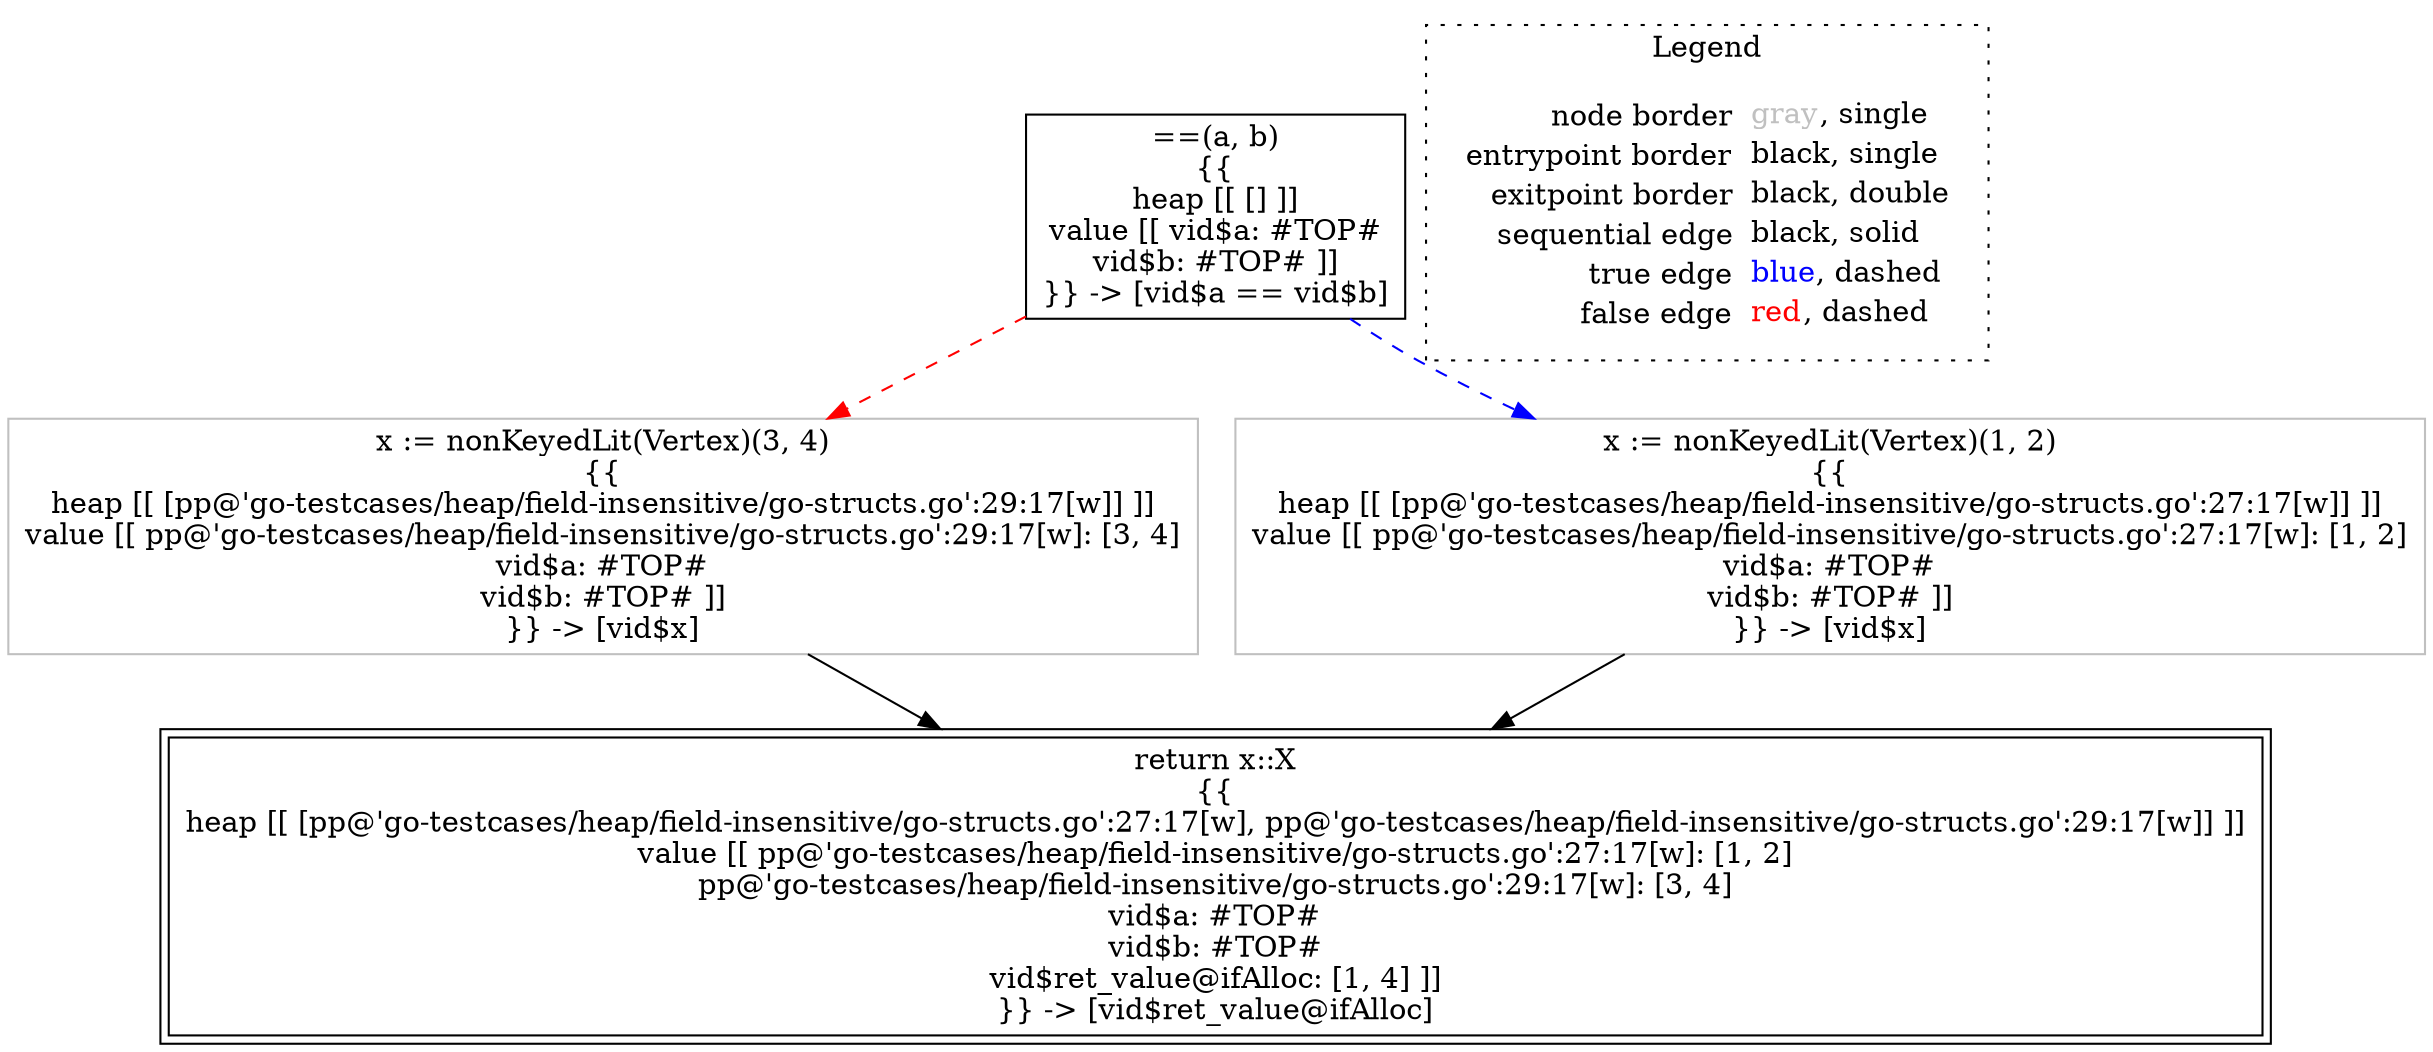 digraph {
	"node0" [shape="rect",color="black",label=<==(a, b)<BR/>{{<BR/>heap [[ [] ]]<BR/>value [[ vid$a: #TOP#<BR/>vid$b: #TOP# ]]<BR/>}} -&gt; [vid$a == vid$b]>];
	"node1" [shape="rect",color="gray",label=<x := nonKeyedLit(Vertex)(3, 4)<BR/>{{<BR/>heap [[ [pp@'go-testcases/heap/field-insensitive/go-structs.go':29:17[w]] ]]<BR/>value [[ pp@'go-testcases/heap/field-insensitive/go-structs.go':29:17[w]: [3, 4]<BR/>vid$a: #TOP#<BR/>vid$b: #TOP# ]]<BR/>}} -&gt; [vid$x]>];
	"node2" [shape="rect",color="gray",label=<x := nonKeyedLit(Vertex)(1, 2)<BR/>{{<BR/>heap [[ [pp@'go-testcases/heap/field-insensitive/go-structs.go':27:17[w]] ]]<BR/>value [[ pp@'go-testcases/heap/field-insensitive/go-structs.go':27:17[w]: [1, 2]<BR/>vid$a: #TOP#<BR/>vid$b: #TOP# ]]<BR/>}} -&gt; [vid$x]>];
	"node3" [shape="rect",color="black",peripheries="2",label=<return x::X<BR/>{{<BR/>heap [[ [pp@'go-testcases/heap/field-insensitive/go-structs.go':27:17[w], pp@'go-testcases/heap/field-insensitive/go-structs.go':29:17[w]] ]]<BR/>value [[ pp@'go-testcases/heap/field-insensitive/go-structs.go':27:17[w]: [1, 2]<BR/>pp@'go-testcases/heap/field-insensitive/go-structs.go':29:17[w]: [3, 4]<BR/>vid$a: #TOP#<BR/>vid$b: #TOP#<BR/>vid$ret_value@ifAlloc: [1, 4] ]]<BR/>}} -&gt; [vid$ret_value@ifAlloc]>];
	"node0" -> "node1" [color="red",style="dashed"];
	"node0" -> "node2" [color="blue",style="dashed"];
	"node1" -> "node3" [color="black"];
	"node2" -> "node3" [color="black"];
subgraph cluster_legend {
	label="Legend";
	style=dotted;
	node [shape=plaintext];
	"legend" [label=<<table border="0" cellpadding="2" cellspacing="0" cellborder="0"><tr><td align="right">node border&nbsp;</td><td align="left"><font color="gray">gray</font>, single</td></tr><tr><td align="right">entrypoint border&nbsp;</td><td align="left"><font color="black">black</font>, single</td></tr><tr><td align="right">exitpoint border&nbsp;</td><td align="left"><font color="black">black</font>, double</td></tr><tr><td align="right">sequential edge&nbsp;</td><td align="left"><font color="black">black</font>, solid</td></tr><tr><td align="right">true edge&nbsp;</td><td align="left"><font color="blue">blue</font>, dashed</td></tr><tr><td align="right">false edge&nbsp;</td><td align="left"><font color="red">red</font>, dashed</td></tr></table>>];
}

}

